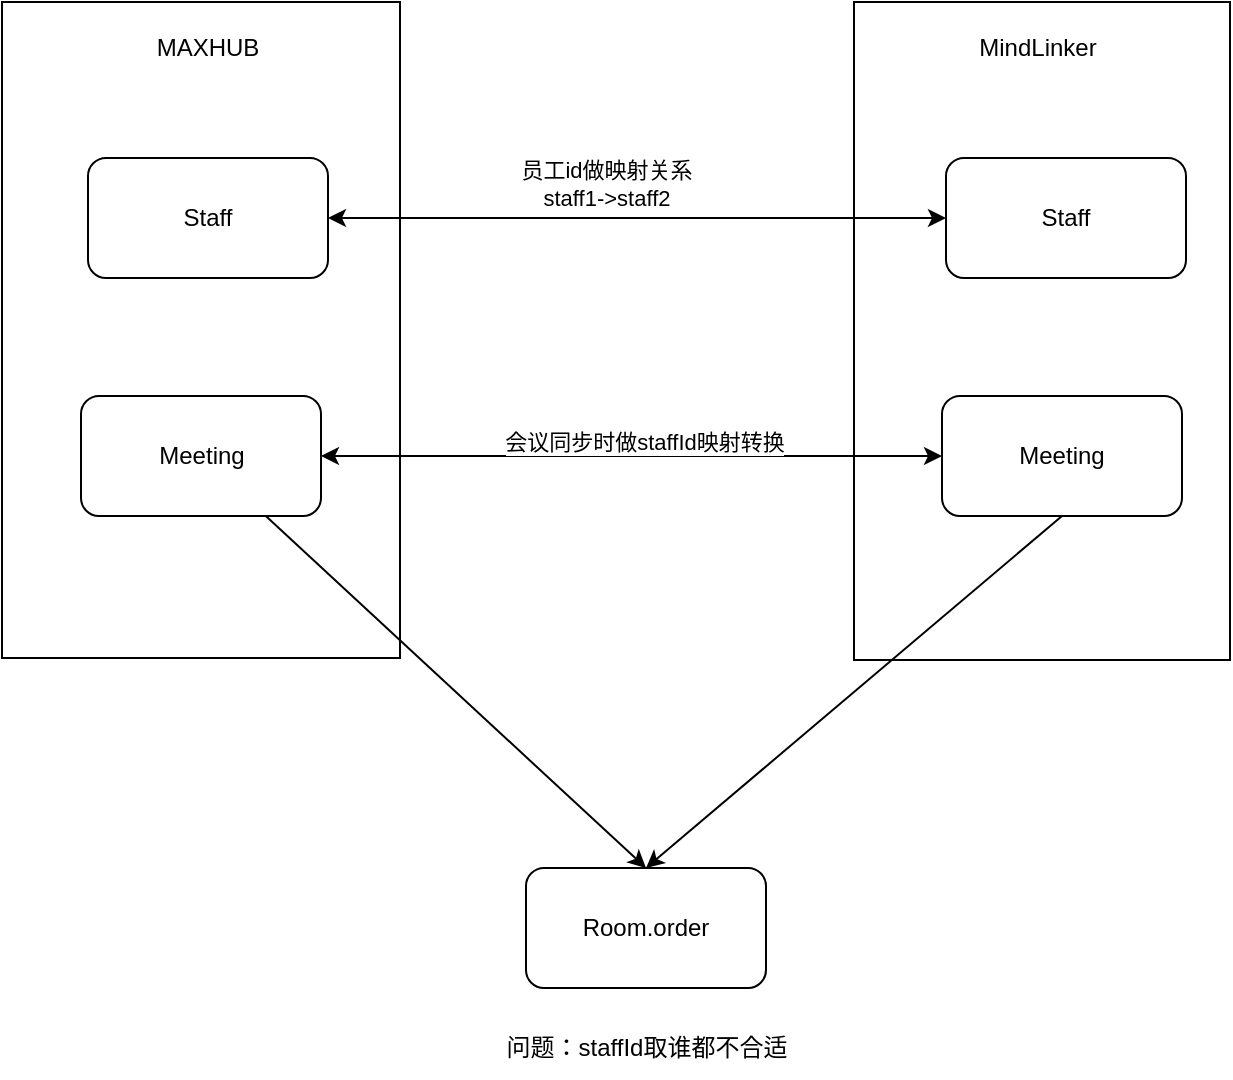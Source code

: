 <mxfile version="17.2.3" type="github">
  <diagram id="krpdeuUsel4yBSgga6Du" name="第 1 页">
    <mxGraphModel dx="1426" dy="794" grid="0" gridSize="10" guides="1" tooltips="1" connect="1" arrows="1" fold="1" page="1" pageScale="1" pageWidth="827" pageHeight="1169" math="0" shadow="0">
      <root>
        <mxCell id="0" />
        <mxCell id="1" parent="0" />
        <mxCell id="90hssZY8VLej_T3yfF7d-1" value="" style="rounded=0;whiteSpace=wrap;html=1;" vertex="1" parent="1">
          <mxGeometry x="100" y="115" width="199" height="328" as="geometry" />
        </mxCell>
        <mxCell id="90hssZY8VLej_T3yfF7d-2" value="MAXHUB" style="text;html=1;strokeColor=none;fillColor=none;align=center;verticalAlign=middle;whiteSpace=wrap;rounded=0;" vertex="1" parent="1">
          <mxGeometry x="146" y="123" width="114" height="30" as="geometry" />
        </mxCell>
        <mxCell id="90hssZY8VLej_T3yfF7d-3" value="" style="rounded=0;whiteSpace=wrap;html=1;" vertex="1" parent="1">
          <mxGeometry x="526" y="115" width="188" height="329" as="geometry" />
        </mxCell>
        <mxCell id="90hssZY8VLej_T3yfF7d-4" value="MindLinker" style="text;html=1;strokeColor=none;fillColor=none;align=center;verticalAlign=middle;whiteSpace=wrap;rounded=0;" vertex="1" parent="1">
          <mxGeometry x="561" y="123" width="114" height="30" as="geometry" />
        </mxCell>
        <mxCell id="90hssZY8VLej_T3yfF7d-5" value="Staff" style="rounded=1;whiteSpace=wrap;html=1;" vertex="1" parent="1">
          <mxGeometry x="143" y="193" width="120" height="60" as="geometry" />
        </mxCell>
        <mxCell id="90hssZY8VLej_T3yfF7d-6" value="Staff" style="rounded=1;whiteSpace=wrap;html=1;" vertex="1" parent="1">
          <mxGeometry x="572" y="193" width="120" height="60" as="geometry" />
        </mxCell>
        <mxCell id="90hssZY8VLej_T3yfF7d-7" value="" style="endArrow=classic;startArrow=classic;html=1;rounded=0;entryX=0;entryY=0.5;entryDx=0;entryDy=0;" edge="1" parent="1" source="90hssZY8VLej_T3yfF7d-5" target="90hssZY8VLej_T3yfF7d-6">
          <mxGeometry width="50" height="50" relative="1" as="geometry">
            <mxPoint x="347" y="262" as="sourcePoint" />
            <mxPoint x="397" y="212" as="targetPoint" />
          </mxGeometry>
        </mxCell>
        <mxCell id="90hssZY8VLej_T3yfF7d-8" value="员工id做映射关系&lt;br&gt;staff1-&amp;gt;staff2" style="edgeLabel;html=1;align=center;verticalAlign=middle;resizable=0;points=[];" vertex="1" connectable="0" parent="90hssZY8VLej_T3yfF7d-7">
          <mxGeometry x="-0.204" y="4" relative="1" as="geometry">
            <mxPoint x="16" y="-13" as="offset" />
          </mxGeometry>
        </mxCell>
        <mxCell id="90hssZY8VLej_T3yfF7d-15" style="rounded=0;orthogonalLoop=1;jettySize=auto;html=1;entryX=0.5;entryY=0;entryDx=0;entryDy=0;" edge="1" parent="1" source="90hssZY8VLej_T3yfF7d-9" target="90hssZY8VLej_T3yfF7d-13">
          <mxGeometry relative="1" as="geometry" />
        </mxCell>
        <mxCell id="90hssZY8VLej_T3yfF7d-9" value="Meeting" style="rounded=1;whiteSpace=wrap;html=1;" vertex="1" parent="1">
          <mxGeometry x="139.5" y="312" width="120" height="60" as="geometry" />
        </mxCell>
        <mxCell id="90hssZY8VLej_T3yfF7d-10" value="Meeting" style="rounded=1;whiteSpace=wrap;html=1;" vertex="1" parent="1">
          <mxGeometry x="570" y="312" width="120" height="60" as="geometry" />
        </mxCell>
        <mxCell id="90hssZY8VLej_T3yfF7d-11" value="" style="endArrow=classic;startArrow=classic;html=1;rounded=0;exitX=1;exitY=0.5;exitDx=0;exitDy=0;" edge="1" parent="1" source="90hssZY8VLej_T3yfF7d-9" target="90hssZY8VLej_T3yfF7d-10">
          <mxGeometry width="50" height="50" relative="1" as="geometry">
            <mxPoint x="315" y="372" as="sourcePoint" />
            <mxPoint x="365" y="322" as="targetPoint" />
          </mxGeometry>
        </mxCell>
        <mxCell id="90hssZY8VLej_T3yfF7d-12" value="会议同步时做staffId映射转换" style="edgeLabel;html=1;align=center;verticalAlign=middle;resizable=0;points=[];" vertex="1" connectable="0" parent="90hssZY8VLej_T3yfF7d-11">
          <mxGeometry x="-0.295" y="2" relative="1" as="geometry">
            <mxPoint x="52" y="-5" as="offset" />
          </mxGeometry>
        </mxCell>
        <mxCell id="90hssZY8VLej_T3yfF7d-13" value="Room.order" style="rounded=1;whiteSpace=wrap;html=1;" vertex="1" parent="1">
          <mxGeometry x="362" y="548" width="120" height="60" as="geometry" />
        </mxCell>
        <mxCell id="90hssZY8VLej_T3yfF7d-16" style="rounded=0;orthogonalLoop=1;jettySize=auto;html=1;exitX=0.5;exitY=1;exitDx=0;exitDy=0;entryX=0.5;entryY=0;entryDx=0;entryDy=0;" edge="1" parent="1" source="90hssZY8VLej_T3yfF7d-10" target="90hssZY8VLej_T3yfF7d-13">
          <mxGeometry relative="1" as="geometry">
            <mxPoint x="475.004" y="417" as="sourcePoint" />
            <mxPoint x="640.936" y="593" as="targetPoint" />
          </mxGeometry>
        </mxCell>
        <mxCell id="90hssZY8VLej_T3yfF7d-17" value="问题：staffId取谁都不合适" style="text;html=1;strokeColor=none;fillColor=none;align=center;verticalAlign=middle;whiteSpace=wrap;rounded=0;" vertex="1" parent="1">
          <mxGeometry x="329.5" y="622" width="185" height="31" as="geometry" />
        </mxCell>
      </root>
    </mxGraphModel>
  </diagram>
</mxfile>
